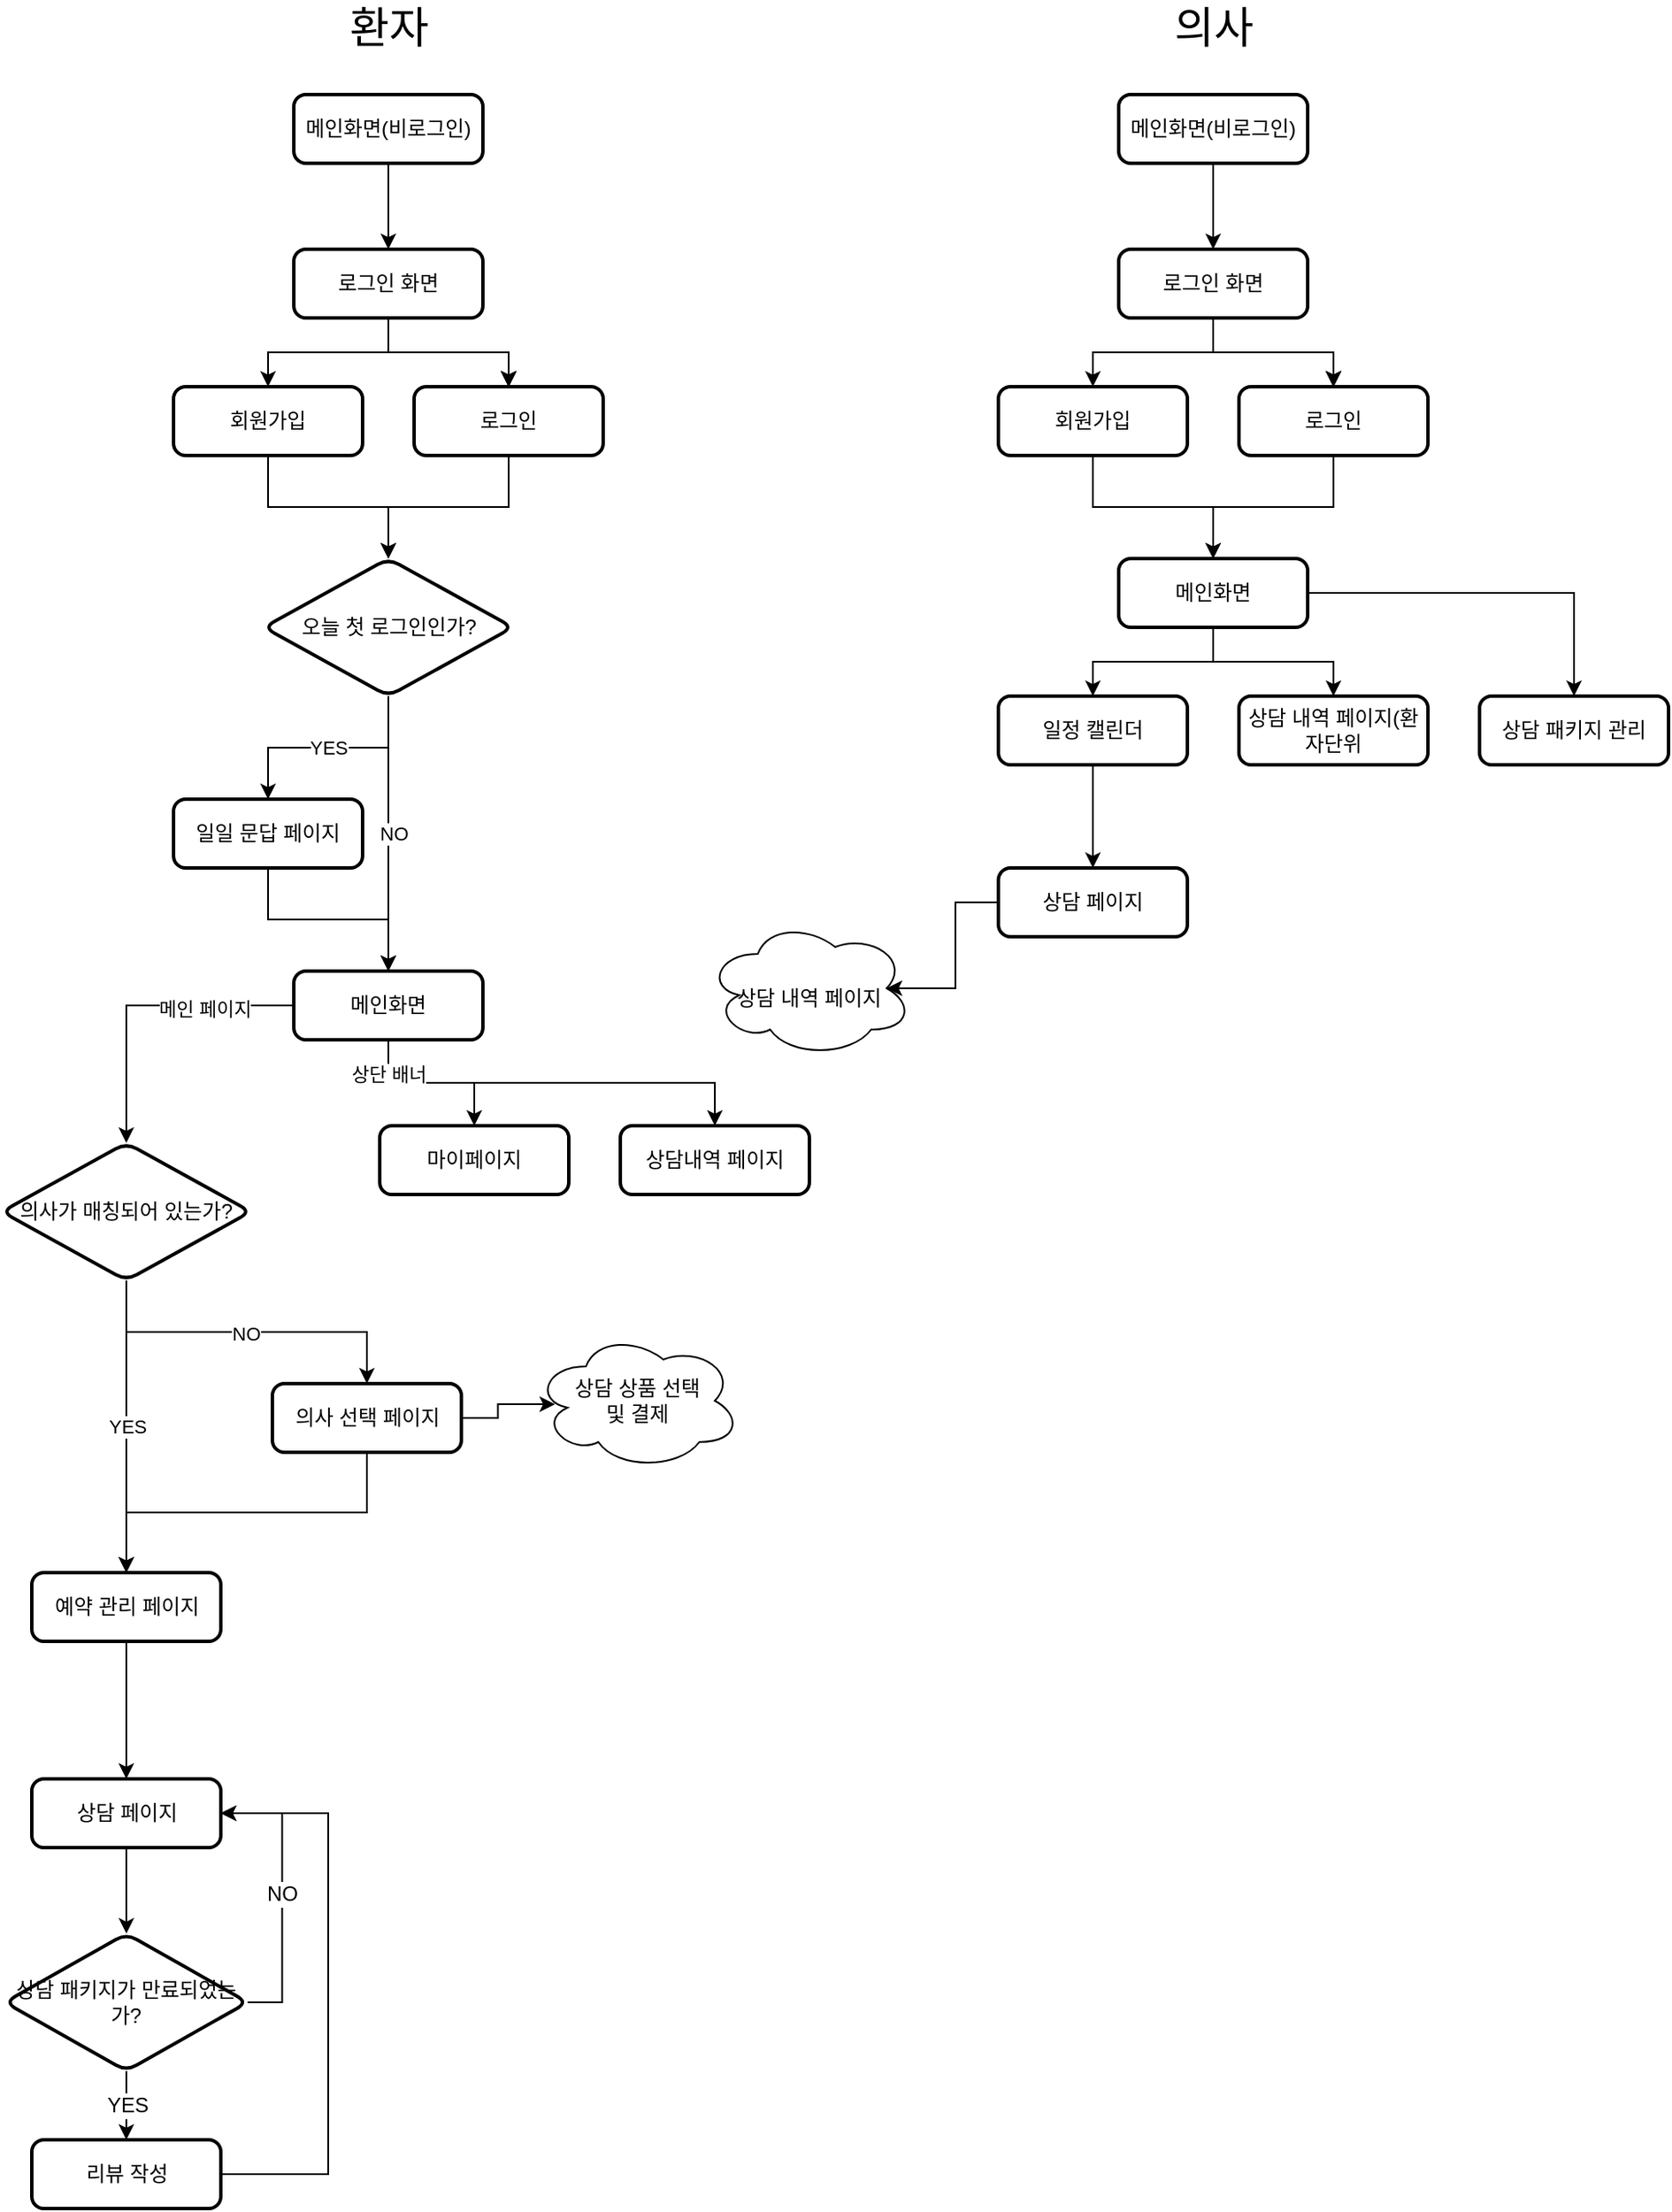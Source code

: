 <mxfile version="15.5.0" type="github">
  <diagram id="C5RBs43oDa-KdzZeNtuy" name="파랑지우개">
    <mxGraphModel dx="1208" dy="840" grid="1" gridSize="10" guides="1" tooltips="1" connect="1" arrows="1" fold="1" page="1" pageScale="1" pageWidth="827" pageHeight="1169" math="0" shadow="0">
      <root>
        <mxCell id="WIyWlLk6GJQsqaUBKTNV-0" />
        <mxCell id="WIyWlLk6GJQsqaUBKTNV-1" parent="WIyWlLk6GJQsqaUBKTNV-0" />
        <mxCell id="Z8gFCuBKRbl_2NiVSG5U-6" value="" style="edgeStyle=orthogonalEdgeStyle;rounded=0;orthogonalLoop=1;jettySize=auto;html=1;" parent="WIyWlLk6GJQsqaUBKTNV-1" source="Z8gFCuBKRbl_2NiVSG5U-2" target="Z8gFCuBKRbl_2NiVSG5U-3" edge="1">
          <mxGeometry relative="1" as="geometry" />
        </mxCell>
        <mxCell id="Z8gFCuBKRbl_2NiVSG5U-7" value="" style="edgeStyle=orthogonalEdgeStyle;rounded=0;orthogonalLoop=1;jettySize=auto;html=1;" parent="WIyWlLk6GJQsqaUBKTNV-1" source="Z8gFCuBKRbl_2NiVSG5U-2" target="Z8gFCuBKRbl_2NiVSG5U-3" edge="1">
          <mxGeometry relative="1" as="geometry" />
        </mxCell>
        <mxCell id="Z8gFCuBKRbl_2NiVSG5U-10" value="" style="edgeStyle=orthogonalEdgeStyle;rounded=0;orthogonalLoop=1;jettySize=auto;html=1;" parent="WIyWlLk6GJQsqaUBKTNV-1" source="Z8gFCuBKRbl_2NiVSG5U-2" target="Z8gFCuBKRbl_2NiVSG5U-3" edge="1">
          <mxGeometry relative="1" as="geometry" />
        </mxCell>
        <mxCell id="Z8gFCuBKRbl_2NiVSG5U-13" value="" style="edgeStyle=orthogonalEdgeStyle;rounded=0;orthogonalLoop=1;jettySize=auto;html=1;" parent="WIyWlLk6GJQsqaUBKTNV-1" source="Z8gFCuBKRbl_2NiVSG5U-2" target="Z8gFCuBKRbl_2NiVSG5U-3" edge="1">
          <mxGeometry relative="1" as="geometry" />
        </mxCell>
        <mxCell id="Z8gFCuBKRbl_2NiVSG5U-17" value="" style="edgeStyle=orthogonalEdgeStyle;rounded=0;orthogonalLoop=1;jettySize=auto;html=1;" parent="WIyWlLk6GJQsqaUBKTNV-1" source="Z8gFCuBKRbl_2NiVSG5U-2" target="Z8gFCuBKRbl_2NiVSG5U-16" edge="1">
          <mxGeometry relative="1" as="geometry" />
        </mxCell>
        <mxCell id="Z8gFCuBKRbl_2NiVSG5U-2" value="로그인 화면" style="rounded=1;whiteSpace=wrap;html=1;absoluteArcSize=1;arcSize=14;strokeWidth=2;" parent="WIyWlLk6GJQsqaUBKTNV-1" vertex="1">
          <mxGeometry x="200" y="180" width="110" height="40" as="geometry" />
        </mxCell>
        <mxCell id="Z8gFCuBKRbl_2NiVSG5U-30" value="" style="edgeStyle=orthogonalEdgeStyle;rounded=0;orthogonalLoop=1;jettySize=auto;html=1;" parent="WIyWlLk6GJQsqaUBKTNV-1" source="Z8gFCuBKRbl_2NiVSG5U-3" target="Z8gFCuBKRbl_2NiVSG5U-28" edge="1">
          <mxGeometry relative="1" as="geometry" />
        </mxCell>
        <mxCell id="Z8gFCuBKRbl_2NiVSG5U-3" value="로그인" style="rounded=1;whiteSpace=wrap;html=1;absoluteArcSize=1;arcSize=14;strokeWidth=2;" parent="WIyWlLk6GJQsqaUBKTNV-1" vertex="1">
          <mxGeometry x="270" y="260" width="110" height="40" as="geometry" />
        </mxCell>
        <mxCell id="Z8gFCuBKRbl_2NiVSG5U-29" value="" style="edgeStyle=orthogonalEdgeStyle;rounded=0;orthogonalLoop=1;jettySize=auto;html=1;" parent="WIyWlLk6GJQsqaUBKTNV-1" source="Z8gFCuBKRbl_2NiVSG5U-16" target="Z8gFCuBKRbl_2NiVSG5U-28" edge="1">
          <mxGeometry relative="1" as="geometry" />
        </mxCell>
        <mxCell id="Z8gFCuBKRbl_2NiVSG5U-16" value="회원가입" style="rounded=1;whiteSpace=wrap;html=1;absoluteArcSize=1;arcSize=14;strokeWidth=2;" parent="WIyWlLk6GJQsqaUBKTNV-1" vertex="1">
          <mxGeometry x="130" y="260" width="110" height="40" as="geometry" />
        </mxCell>
        <mxCell id="Z8gFCuBKRbl_2NiVSG5U-24" value="" style="edgeStyle=orthogonalEdgeStyle;rounded=0;orthogonalLoop=1;jettySize=auto;html=1;" parent="WIyWlLk6GJQsqaUBKTNV-1" source="Z8gFCuBKRbl_2NiVSG5U-22" target="Z8gFCuBKRbl_2NiVSG5U-2" edge="1">
          <mxGeometry relative="1" as="geometry" />
        </mxCell>
        <mxCell id="Z8gFCuBKRbl_2NiVSG5U-22" value="메인화면(비로그인)" style="rounded=1;whiteSpace=wrap;html=1;absoluteArcSize=1;arcSize=14;strokeWidth=2;" parent="WIyWlLk6GJQsqaUBKTNV-1" vertex="1">
          <mxGeometry x="200" y="90" width="110" height="40" as="geometry" />
        </mxCell>
        <mxCell id="Z8gFCuBKRbl_2NiVSG5U-35" value="YES" style="edgeStyle=orthogonalEdgeStyle;rounded=0;orthogonalLoop=1;jettySize=auto;html=1;entryX=0.5;entryY=0;entryDx=0;entryDy=0;" parent="WIyWlLk6GJQsqaUBKTNV-1" source="Z8gFCuBKRbl_2NiVSG5U-28" target="Z8gFCuBKRbl_2NiVSG5U-36" edge="1">
          <mxGeometry relative="1" as="geometry">
            <mxPoint x="160" y="500" as="targetPoint" />
          </mxGeometry>
        </mxCell>
        <mxCell id="Z8gFCuBKRbl_2NiVSG5U-38" value="" style="edgeStyle=orthogonalEdgeStyle;rounded=0;orthogonalLoop=1;jettySize=auto;html=1;entryX=0.5;entryY=0;entryDx=0;entryDy=0;" parent="WIyWlLk6GJQsqaUBKTNV-1" source="Z8gFCuBKRbl_2NiVSG5U-28" target="Z8gFCuBKRbl_2NiVSG5U-39" edge="1">
          <mxGeometry relative="1" as="geometry">
            <mxPoint x="320" y="500" as="targetPoint" />
          </mxGeometry>
        </mxCell>
        <mxCell id="Z8gFCuBKRbl_2NiVSG5U-41" value="NO" style="edgeLabel;html=1;align=center;verticalAlign=middle;resizable=0;points=[];" parent="Z8gFCuBKRbl_2NiVSG5U-38" vertex="1" connectable="0">
          <mxGeometry y="3" relative="1" as="geometry">
            <mxPoint as="offset" />
          </mxGeometry>
        </mxCell>
        <mxCell id="Z8gFCuBKRbl_2NiVSG5U-28" value="오늘 첫 로그인인가?" style="rhombus;whiteSpace=wrap;html=1;rounded=1;strokeWidth=2;arcSize=14;" parent="WIyWlLk6GJQsqaUBKTNV-1" vertex="1">
          <mxGeometry x="182.5" y="360" width="145" height="80" as="geometry" />
        </mxCell>
        <mxCell id="Z8gFCuBKRbl_2NiVSG5U-42" value="" style="edgeStyle=orthogonalEdgeStyle;rounded=0;orthogonalLoop=1;jettySize=auto;html=1;" parent="WIyWlLk6GJQsqaUBKTNV-1" source="Z8gFCuBKRbl_2NiVSG5U-36" target="Z8gFCuBKRbl_2NiVSG5U-39" edge="1">
          <mxGeometry relative="1" as="geometry" />
        </mxCell>
        <mxCell id="Z8gFCuBKRbl_2NiVSG5U-36" value="일일 문답 페이지" style="rounded=1;whiteSpace=wrap;html=1;absoluteArcSize=1;arcSize=14;strokeWidth=2;" parent="WIyWlLk6GJQsqaUBKTNV-1" vertex="1">
          <mxGeometry x="130" y="500" width="110" height="40" as="geometry" />
        </mxCell>
        <mxCell id="Z8gFCuBKRbl_2NiVSG5U-44" value="" style="edgeStyle=orthogonalEdgeStyle;rounded=0;orthogonalLoop=1;jettySize=auto;html=1;entryX=0.5;entryY=0;entryDx=0;entryDy=0;" parent="WIyWlLk6GJQsqaUBKTNV-1" source="Z8gFCuBKRbl_2NiVSG5U-39" target="Z8gFCuBKRbl_2NiVSG5U-45" edge="1">
          <mxGeometry relative="1" as="geometry">
            <mxPoint x="255" y="680" as="targetPoint" />
          </mxGeometry>
        </mxCell>
        <mxCell id="Z8gFCuBKRbl_2NiVSG5U-76" value="메인 페이지" style="edgeLabel;html=1;align=center;verticalAlign=middle;resizable=0;points=[];" parent="Z8gFCuBKRbl_2NiVSG5U-44" vertex="1" connectable="0">
          <mxGeometry x="-0.414" y="2" relative="1" as="geometry">
            <mxPoint as="offset" />
          </mxGeometry>
        </mxCell>
        <mxCell id="Z8gFCuBKRbl_2NiVSG5U-73" value="" style="edgeStyle=orthogonalEdgeStyle;rounded=0;orthogonalLoop=1;jettySize=auto;html=1;" parent="WIyWlLk6GJQsqaUBKTNV-1" source="Z8gFCuBKRbl_2NiVSG5U-39" target="Z8gFCuBKRbl_2NiVSG5U-71" edge="1">
          <mxGeometry relative="1" as="geometry" />
        </mxCell>
        <mxCell id="Z8gFCuBKRbl_2NiVSG5U-74" value="상단 배너" style="edgeStyle=orthogonalEdgeStyle;rounded=0;orthogonalLoop=1;jettySize=auto;html=1;exitX=0.5;exitY=1;exitDx=0;exitDy=0;entryX=0.5;entryY=0;entryDx=0;entryDy=0;" parent="WIyWlLk6GJQsqaUBKTNV-1" source="Z8gFCuBKRbl_2NiVSG5U-39" target="Z8gFCuBKRbl_2NiVSG5U-72" edge="1">
          <mxGeometry x="-0.833" relative="1" as="geometry">
            <mxPoint as="offset" />
          </mxGeometry>
        </mxCell>
        <mxCell id="Z8gFCuBKRbl_2NiVSG5U-39" value="메인화면" style="rounded=1;whiteSpace=wrap;html=1;absoluteArcSize=1;arcSize=14;strokeWidth=2;" parent="WIyWlLk6GJQsqaUBKTNV-1" vertex="1">
          <mxGeometry x="200" y="600" width="110" height="40" as="geometry" />
        </mxCell>
        <mxCell id="Z8gFCuBKRbl_2NiVSG5U-47" value="YES" style="edgeStyle=orthogonalEdgeStyle;rounded=0;orthogonalLoop=1;jettySize=auto;html=1;entryX=0.5;entryY=0;entryDx=0;entryDy=0;" parent="WIyWlLk6GJQsqaUBKTNV-1" source="Z8gFCuBKRbl_2NiVSG5U-45" target="Z8gFCuBKRbl_2NiVSG5U-48" edge="1">
          <mxGeometry relative="1" as="geometry">
            <mxPoint x="255" y="870" as="targetPoint" />
          </mxGeometry>
        </mxCell>
        <mxCell id="Z8gFCuBKRbl_2NiVSG5U-50" value="" style="edgeStyle=orthogonalEdgeStyle;rounded=0;orthogonalLoop=1;jettySize=auto;html=1;entryX=0.5;entryY=0;entryDx=0;entryDy=0;exitX=0.5;exitY=1;exitDx=0;exitDy=0;" parent="WIyWlLk6GJQsqaUBKTNV-1" source="Z8gFCuBKRbl_2NiVSG5U-45" target="Z8gFCuBKRbl_2NiVSG5U-51" edge="1">
          <mxGeometry relative="1" as="geometry">
            <mxPoint x="387.5" y="790" as="targetPoint" />
          </mxGeometry>
        </mxCell>
        <mxCell id="Z8gFCuBKRbl_2NiVSG5U-56" value="NO" style="edgeLabel;html=1;align=center;verticalAlign=middle;resizable=0;points=[];" parent="Z8gFCuBKRbl_2NiVSG5U-50" vertex="1" connectable="0">
          <mxGeometry x="-0.663" y="-1" relative="1" as="geometry">
            <mxPoint x="66" as="offset" />
          </mxGeometry>
        </mxCell>
        <mxCell id="Z8gFCuBKRbl_2NiVSG5U-45" value="의사가 매칭되어 있는가?" style="rhombus;whiteSpace=wrap;html=1;rounded=1;strokeWidth=2;arcSize=14;" parent="WIyWlLk6GJQsqaUBKTNV-1" vertex="1">
          <mxGeometry x="30" y="700" width="145" height="80" as="geometry" />
        </mxCell>
        <mxCell id="Z8gFCuBKRbl_2NiVSG5U-78" value="" style="edgeStyle=orthogonalEdgeStyle;rounded=0;orthogonalLoop=1;jettySize=auto;html=1;" parent="WIyWlLk6GJQsqaUBKTNV-1" source="Z8gFCuBKRbl_2NiVSG5U-48" target="Z8gFCuBKRbl_2NiVSG5U-77" edge="1">
          <mxGeometry relative="1" as="geometry" />
        </mxCell>
        <mxCell id="Z8gFCuBKRbl_2NiVSG5U-48" value="예약 관리 페이지" style="rounded=1;whiteSpace=wrap;html=1;absoluteArcSize=1;arcSize=14;strokeWidth=2;" parent="WIyWlLk6GJQsqaUBKTNV-1" vertex="1">
          <mxGeometry x="47.5" y="950" width="110" height="40" as="geometry" />
        </mxCell>
        <mxCell id="Z8gFCuBKRbl_2NiVSG5U-59" style="edgeStyle=orthogonalEdgeStyle;rounded=0;orthogonalLoop=1;jettySize=auto;html=1;exitX=0.5;exitY=1;exitDx=0;exitDy=0;entryX=0.5;entryY=0;entryDx=0;entryDy=0;" parent="WIyWlLk6GJQsqaUBKTNV-1" source="Z8gFCuBKRbl_2NiVSG5U-51" target="Z8gFCuBKRbl_2NiVSG5U-48" edge="1">
          <mxGeometry relative="1" as="geometry" />
        </mxCell>
        <mxCell id="Bw3-Ah7WPAqujrGXwnBj-30" style="edgeStyle=orthogonalEdgeStyle;rounded=0;orthogonalLoop=1;jettySize=auto;html=1;exitX=1;exitY=0.5;exitDx=0;exitDy=0;entryX=0.1;entryY=0.525;entryDx=0;entryDy=0;entryPerimeter=0;fontSize=12;" edge="1" parent="WIyWlLk6GJQsqaUBKTNV-1" source="Z8gFCuBKRbl_2NiVSG5U-51" target="Bw3-Ah7WPAqujrGXwnBj-29">
          <mxGeometry relative="1" as="geometry" />
        </mxCell>
        <mxCell id="Z8gFCuBKRbl_2NiVSG5U-51" value="의사 선택 페이지" style="rounded=1;whiteSpace=wrap;html=1;absoluteArcSize=1;arcSize=14;strokeWidth=2;" parent="WIyWlLk6GJQsqaUBKTNV-1" vertex="1">
          <mxGeometry x="187.5" y="840" width="110" height="40" as="geometry" />
        </mxCell>
        <mxCell id="Z8gFCuBKRbl_2NiVSG5U-71" value="마이페이지" style="rounded=1;whiteSpace=wrap;html=1;absoluteArcSize=1;arcSize=14;strokeWidth=2;" parent="WIyWlLk6GJQsqaUBKTNV-1" vertex="1">
          <mxGeometry x="250" y="690" width="110" height="40" as="geometry" />
        </mxCell>
        <mxCell id="Z8gFCuBKRbl_2NiVSG5U-72" value="상담내역 페이지" style="rounded=1;whiteSpace=wrap;html=1;absoluteArcSize=1;arcSize=14;strokeWidth=2;" parent="WIyWlLk6GJQsqaUBKTNV-1" vertex="1">
          <mxGeometry x="390" y="690" width="110" height="40" as="geometry" />
        </mxCell>
        <mxCell id="Bw3-Ah7WPAqujrGXwnBj-36" value="" style="edgeStyle=orthogonalEdgeStyle;rounded=0;orthogonalLoop=1;jettySize=auto;html=1;fontSize=12;" edge="1" parent="WIyWlLk6GJQsqaUBKTNV-1" source="Z8gFCuBKRbl_2NiVSG5U-77" target="Bw3-Ah7WPAqujrGXwnBj-35">
          <mxGeometry relative="1" as="geometry" />
        </mxCell>
        <mxCell id="Z8gFCuBKRbl_2NiVSG5U-77" value="상담 페이지" style="rounded=1;whiteSpace=wrap;html=1;absoluteArcSize=1;arcSize=14;strokeWidth=2;" parent="WIyWlLk6GJQsqaUBKTNV-1" vertex="1">
          <mxGeometry x="47.5" y="1070" width="110" height="40" as="geometry" />
        </mxCell>
        <mxCell id="Bw3-Ah7WPAqujrGXwnBj-0" value="&lt;font style=&quot;font-size: 25px&quot;&gt;환자&lt;/font&gt;" style="text;html=1;align=center;verticalAlign=middle;resizable=0;points=[];autosize=1;strokeColor=none;fillColor=none;" vertex="1" parent="WIyWlLk6GJQsqaUBKTNV-1">
          <mxGeometry x="225" y="40" width="60" height="20" as="geometry" />
        </mxCell>
        <mxCell id="Bw3-Ah7WPAqujrGXwnBj-1" value="" style="edgeStyle=orthogonalEdgeStyle;rounded=0;orthogonalLoop=1;jettySize=auto;html=1;" edge="1" parent="WIyWlLk6GJQsqaUBKTNV-1" source="Bw3-Ah7WPAqujrGXwnBj-6" target="Bw3-Ah7WPAqujrGXwnBj-8">
          <mxGeometry relative="1" as="geometry" />
        </mxCell>
        <mxCell id="Bw3-Ah7WPAqujrGXwnBj-2" value="" style="edgeStyle=orthogonalEdgeStyle;rounded=0;orthogonalLoop=1;jettySize=auto;html=1;" edge="1" parent="WIyWlLk6GJQsqaUBKTNV-1" source="Bw3-Ah7WPAqujrGXwnBj-6" target="Bw3-Ah7WPAqujrGXwnBj-8">
          <mxGeometry relative="1" as="geometry" />
        </mxCell>
        <mxCell id="Bw3-Ah7WPAqujrGXwnBj-3" value="" style="edgeStyle=orthogonalEdgeStyle;rounded=0;orthogonalLoop=1;jettySize=auto;html=1;" edge="1" parent="WIyWlLk6GJQsqaUBKTNV-1" source="Bw3-Ah7WPAqujrGXwnBj-6" target="Bw3-Ah7WPAqujrGXwnBj-8">
          <mxGeometry relative="1" as="geometry" />
        </mxCell>
        <mxCell id="Bw3-Ah7WPAqujrGXwnBj-4" value="" style="edgeStyle=orthogonalEdgeStyle;rounded=0;orthogonalLoop=1;jettySize=auto;html=1;" edge="1" parent="WIyWlLk6GJQsqaUBKTNV-1" source="Bw3-Ah7WPAqujrGXwnBj-6" target="Bw3-Ah7WPAqujrGXwnBj-8">
          <mxGeometry relative="1" as="geometry" />
        </mxCell>
        <mxCell id="Bw3-Ah7WPAqujrGXwnBj-5" value="" style="edgeStyle=orthogonalEdgeStyle;rounded=0;orthogonalLoop=1;jettySize=auto;html=1;" edge="1" parent="WIyWlLk6GJQsqaUBKTNV-1" source="Bw3-Ah7WPAqujrGXwnBj-6" target="Bw3-Ah7WPAqujrGXwnBj-10">
          <mxGeometry relative="1" as="geometry" />
        </mxCell>
        <mxCell id="Bw3-Ah7WPAqujrGXwnBj-6" value="로그인 화면" style="rounded=1;whiteSpace=wrap;html=1;absoluteArcSize=1;arcSize=14;strokeWidth=2;" vertex="1" parent="WIyWlLk6GJQsqaUBKTNV-1">
          <mxGeometry x="680" y="180" width="110" height="40" as="geometry" />
        </mxCell>
        <mxCell id="Bw3-Ah7WPAqujrGXwnBj-7" value="" style="edgeStyle=orthogonalEdgeStyle;rounded=0;orthogonalLoop=1;jettySize=auto;html=1;entryX=0.5;entryY=0;entryDx=0;entryDy=0;" edge="1" parent="WIyWlLk6GJQsqaUBKTNV-1" source="Bw3-Ah7WPAqujrGXwnBj-8" target="Bw3-Ah7WPAqujrGXwnBj-14">
          <mxGeometry relative="1" as="geometry">
            <mxPoint x="735" y="360" as="targetPoint" />
          </mxGeometry>
        </mxCell>
        <mxCell id="Bw3-Ah7WPAqujrGXwnBj-8" value="로그인" style="rounded=1;whiteSpace=wrap;html=1;absoluteArcSize=1;arcSize=14;strokeWidth=2;" vertex="1" parent="WIyWlLk6GJQsqaUBKTNV-1">
          <mxGeometry x="750" y="260" width="110" height="40" as="geometry" />
        </mxCell>
        <mxCell id="Bw3-Ah7WPAqujrGXwnBj-9" value="" style="edgeStyle=orthogonalEdgeStyle;rounded=0;orthogonalLoop=1;jettySize=auto;html=1;entryX=0.5;entryY=0;entryDx=0;entryDy=0;" edge="1" parent="WIyWlLk6GJQsqaUBKTNV-1" source="Bw3-Ah7WPAqujrGXwnBj-10" target="Bw3-Ah7WPAqujrGXwnBj-14">
          <mxGeometry relative="1" as="geometry">
            <mxPoint x="735" y="360" as="targetPoint" />
          </mxGeometry>
        </mxCell>
        <mxCell id="Bw3-Ah7WPAqujrGXwnBj-10" value="회원가입" style="rounded=1;whiteSpace=wrap;html=1;absoluteArcSize=1;arcSize=14;strokeWidth=2;" vertex="1" parent="WIyWlLk6GJQsqaUBKTNV-1">
          <mxGeometry x="610" y="260" width="110" height="40" as="geometry" />
        </mxCell>
        <mxCell id="Bw3-Ah7WPAqujrGXwnBj-11" value="" style="edgeStyle=orthogonalEdgeStyle;rounded=0;orthogonalLoop=1;jettySize=auto;html=1;" edge="1" parent="WIyWlLk6GJQsqaUBKTNV-1" source="Bw3-Ah7WPAqujrGXwnBj-12" target="Bw3-Ah7WPAqujrGXwnBj-6">
          <mxGeometry relative="1" as="geometry" />
        </mxCell>
        <mxCell id="Bw3-Ah7WPAqujrGXwnBj-12" value="메인화면(비로그인)" style="rounded=1;whiteSpace=wrap;html=1;absoluteArcSize=1;arcSize=14;strokeWidth=2;" vertex="1" parent="WIyWlLk6GJQsqaUBKTNV-1">
          <mxGeometry x="680" y="90" width="110" height="40" as="geometry" />
        </mxCell>
        <mxCell id="Bw3-Ah7WPAqujrGXwnBj-13" value="&lt;font style=&quot;font-size: 25px&quot;&gt;의사&lt;/font&gt;" style="text;html=1;align=center;verticalAlign=middle;resizable=0;points=[];autosize=1;strokeColor=none;fillColor=none;" vertex="1" parent="WIyWlLk6GJQsqaUBKTNV-1">
          <mxGeometry x="705" y="40" width="60" height="20" as="geometry" />
        </mxCell>
        <mxCell id="Bw3-Ah7WPAqujrGXwnBj-16" value="" style="edgeStyle=orthogonalEdgeStyle;rounded=0;orthogonalLoop=1;jettySize=auto;html=1;fontSize=25;" edge="1" parent="WIyWlLk6GJQsqaUBKTNV-1" source="Bw3-Ah7WPAqujrGXwnBj-14" target="Bw3-Ah7WPAqujrGXwnBj-15">
          <mxGeometry relative="1" as="geometry" />
        </mxCell>
        <mxCell id="Bw3-Ah7WPAqujrGXwnBj-18" value="" style="edgeStyle=orthogonalEdgeStyle;rounded=0;orthogonalLoop=1;jettySize=auto;html=1;fontSize=25;" edge="1" parent="WIyWlLk6GJQsqaUBKTNV-1" source="Bw3-Ah7WPAqujrGXwnBj-14" target="Bw3-Ah7WPAqujrGXwnBj-17">
          <mxGeometry relative="1" as="geometry" />
        </mxCell>
        <mxCell id="Bw3-Ah7WPAqujrGXwnBj-32" value="" style="edgeStyle=orthogonalEdgeStyle;rounded=0;orthogonalLoop=1;jettySize=auto;html=1;fontSize=12;" edge="1" parent="WIyWlLk6GJQsqaUBKTNV-1" source="Bw3-Ah7WPAqujrGXwnBj-14" target="Bw3-Ah7WPAqujrGXwnBj-31">
          <mxGeometry relative="1" as="geometry" />
        </mxCell>
        <mxCell id="Bw3-Ah7WPAqujrGXwnBj-14" value="메인화면" style="rounded=1;whiteSpace=wrap;html=1;absoluteArcSize=1;arcSize=14;strokeWidth=2;" vertex="1" parent="WIyWlLk6GJQsqaUBKTNV-1">
          <mxGeometry x="680" y="360" width="110" height="40" as="geometry" />
        </mxCell>
        <mxCell id="Bw3-Ah7WPAqujrGXwnBj-20" value="" style="edgeStyle=orthogonalEdgeStyle;rounded=0;orthogonalLoop=1;jettySize=auto;html=1;fontSize=25;" edge="1" parent="WIyWlLk6GJQsqaUBKTNV-1" source="Bw3-Ah7WPAqujrGXwnBj-15" target="Bw3-Ah7WPAqujrGXwnBj-19">
          <mxGeometry relative="1" as="geometry" />
        </mxCell>
        <mxCell id="Bw3-Ah7WPAqujrGXwnBj-15" value="일정 캘린더" style="rounded=1;whiteSpace=wrap;html=1;absoluteArcSize=1;arcSize=14;strokeWidth=2;" vertex="1" parent="WIyWlLk6GJQsqaUBKTNV-1">
          <mxGeometry x="610" y="440" width="110" height="40" as="geometry" />
        </mxCell>
        <mxCell id="Bw3-Ah7WPAqujrGXwnBj-17" value="상담 내역 페이지(환자단위" style="rounded=1;whiteSpace=wrap;html=1;absoluteArcSize=1;arcSize=14;strokeWidth=2;" vertex="1" parent="WIyWlLk6GJQsqaUBKTNV-1">
          <mxGeometry x="750" y="440" width="110" height="40" as="geometry" />
        </mxCell>
        <mxCell id="Bw3-Ah7WPAqujrGXwnBj-26" style="edgeStyle=orthogonalEdgeStyle;rounded=0;orthogonalLoop=1;jettySize=auto;html=1;exitX=0;exitY=0.5;exitDx=0;exitDy=0;entryX=0.875;entryY=0.5;entryDx=0;entryDy=0;entryPerimeter=0;fontSize=25;" edge="1" parent="WIyWlLk6GJQsqaUBKTNV-1" source="Bw3-Ah7WPAqujrGXwnBj-19" target="Bw3-Ah7WPAqujrGXwnBj-25">
          <mxGeometry relative="1" as="geometry" />
        </mxCell>
        <mxCell id="Bw3-Ah7WPAqujrGXwnBj-19" value="상담 페이지" style="rounded=1;whiteSpace=wrap;html=1;absoluteArcSize=1;arcSize=14;strokeWidth=2;" vertex="1" parent="WIyWlLk6GJQsqaUBKTNV-1">
          <mxGeometry x="610" y="540" width="110" height="40" as="geometry" />
        </mxCell>
        <mxCell id="Bw3-Ah7WPAqujrGXwnBj-25" value="&lt;font style=&quot;font-size: 12px&quot;&gt;상담 내역 페이지&lt;/font&gt;" style="ellipse;shape=cloud;whiteSpace=wrap;html=1;fontSize=25;" vertex="1" parent="WIyWlLk6GJQsqaUBKTNV-1">
          <mxGeometry x="440" y="570" width="120" height="80" as="geometry" />
        </mxCell>
        <mxCell id="Bw3-Ah7WPAqujrGXwnBj-29" value="상담 상품 선택&lt;br&gt;및 결제" style="ellipse;shape=cloud;whiteSpace=wrap;html=1;fontSize=12;" vertex="1" parent="WIyWlLk6GJQsqaUBKTNV-1">
          <mxGeometry x="340" y="810" width="120" height="80" as="geometry" />
        </mxCell>
        <mxCell id="Bw3-Ah7WPAqujrGXwnBj-31" value="상담 패키지 관리" style="rounded=1;whiteSpace=wrap;html=1;absoluteArcSize=1;arcSize=14;strokeWidth=2;" vertex="1" parent="WIyWlLk6GJQsqaUBKTNV-1">
          <mxGeometry x="890" y="440" width="110" height="40" as="geometry" />
        </mxCell>
        <mxCell id="Bw3-Ah7WPAqujrGXwnBj-38" value="YES" style="edgeStyle=orthogonalEdgeStyle;rounded=0;orthogonalLoop=1;jettySize=auto;html=1;fontSize=12;" edge="1" parent="WIyWlLk6GJQsqaUBKTNV-1" source="Bw3-Ah7WPAqujrGXwnBj-35" target="Bw3-Ah7WPAqujrGXwnBj-37">
          <mxGeometry relative="1" as="geometry" />
        </mxCell>
        <mxCell id="Bw3-Ah7WPAqujrGXwnBj-42" value="NO" style="edgeStyle=orthogonalEdgeStyle;rounded=0;orthogonalLoop=1;jettySize=auto;html=1;exitX=1;exitY=0.5;exitDx=0;exitDy=0;entryX=1;entryY=0.5;entryDx=0;entryDy=0;fontSize=12;" edge="1" parent="WIyWlLk6GJQsqaUBKTNV-1" source="Bw3-Ah7WPAqujrGXwnBj-35" target="Z8gFCuBKRbl_2NiVSG5U-77">
          <mxGeometry relative="1" as="geometry" />
        </mxCell>
        <mxCell id="Bw3-Ah7WPAqujrGXwnBj-35" value="상담 패키지가 만료되었는가?" style="rhombus;whiteSpace=wrap;html=1;rounded=1;strokeWidth=2;arcSize=14;" vertex="1" parent="WIyWlLk6GJQsqaUBKTNV-1">
          <mxGeometry x="31.88" y="1160" width="141.25" height="80" as="geometry" />
        </mxCell>
        <mxCell id="Bw3-Ah7WPAqujrGXwnBj-39" style="edgeStyle=orthogonalEdgeStyle;rounded=0;orthogonalLoop=1;jettySize=auto;html=1;exitX=1;exitY=0.5;exitDx=0;exitDy=0;entryX=1;entryY=0.5;entryDx=0;entryDy=0;fontSize=12;" edge="1" parent="WIyWlLk6GJQsqaUBKTNV-1" source="Bw3-Ah7WPAqujrGXwnBj-37" target="Z8gFCuBKRbl_2NiVSG5U-77">
          <mxGeometry relative="1" as="geometry">
            <Array as="points">
              <mxPoint x="220" y="1300" />
              <mxPoint x="220" y="1090" />
            </Array>
          </mxGeometry>
        </mxCell>
        <mxCell id="Bw3-Ah7WPAqujrGXwnBj-37" value="리뷰 작성" style="rounded=1;whiteSpace=wrap;html=1;absoluteArcSize=1;arcSize=14;strokeWidth=2;" vertex="1" parent="WIyWlLk6GJQsqaUBKTNV-1">
          <mxGeometry x="47.5" y="1280" width="110" height="40" as="geometry" />
        </mxCell>
      </root>
    </mxGraphModel>
  </diagram>
</mxfile>
